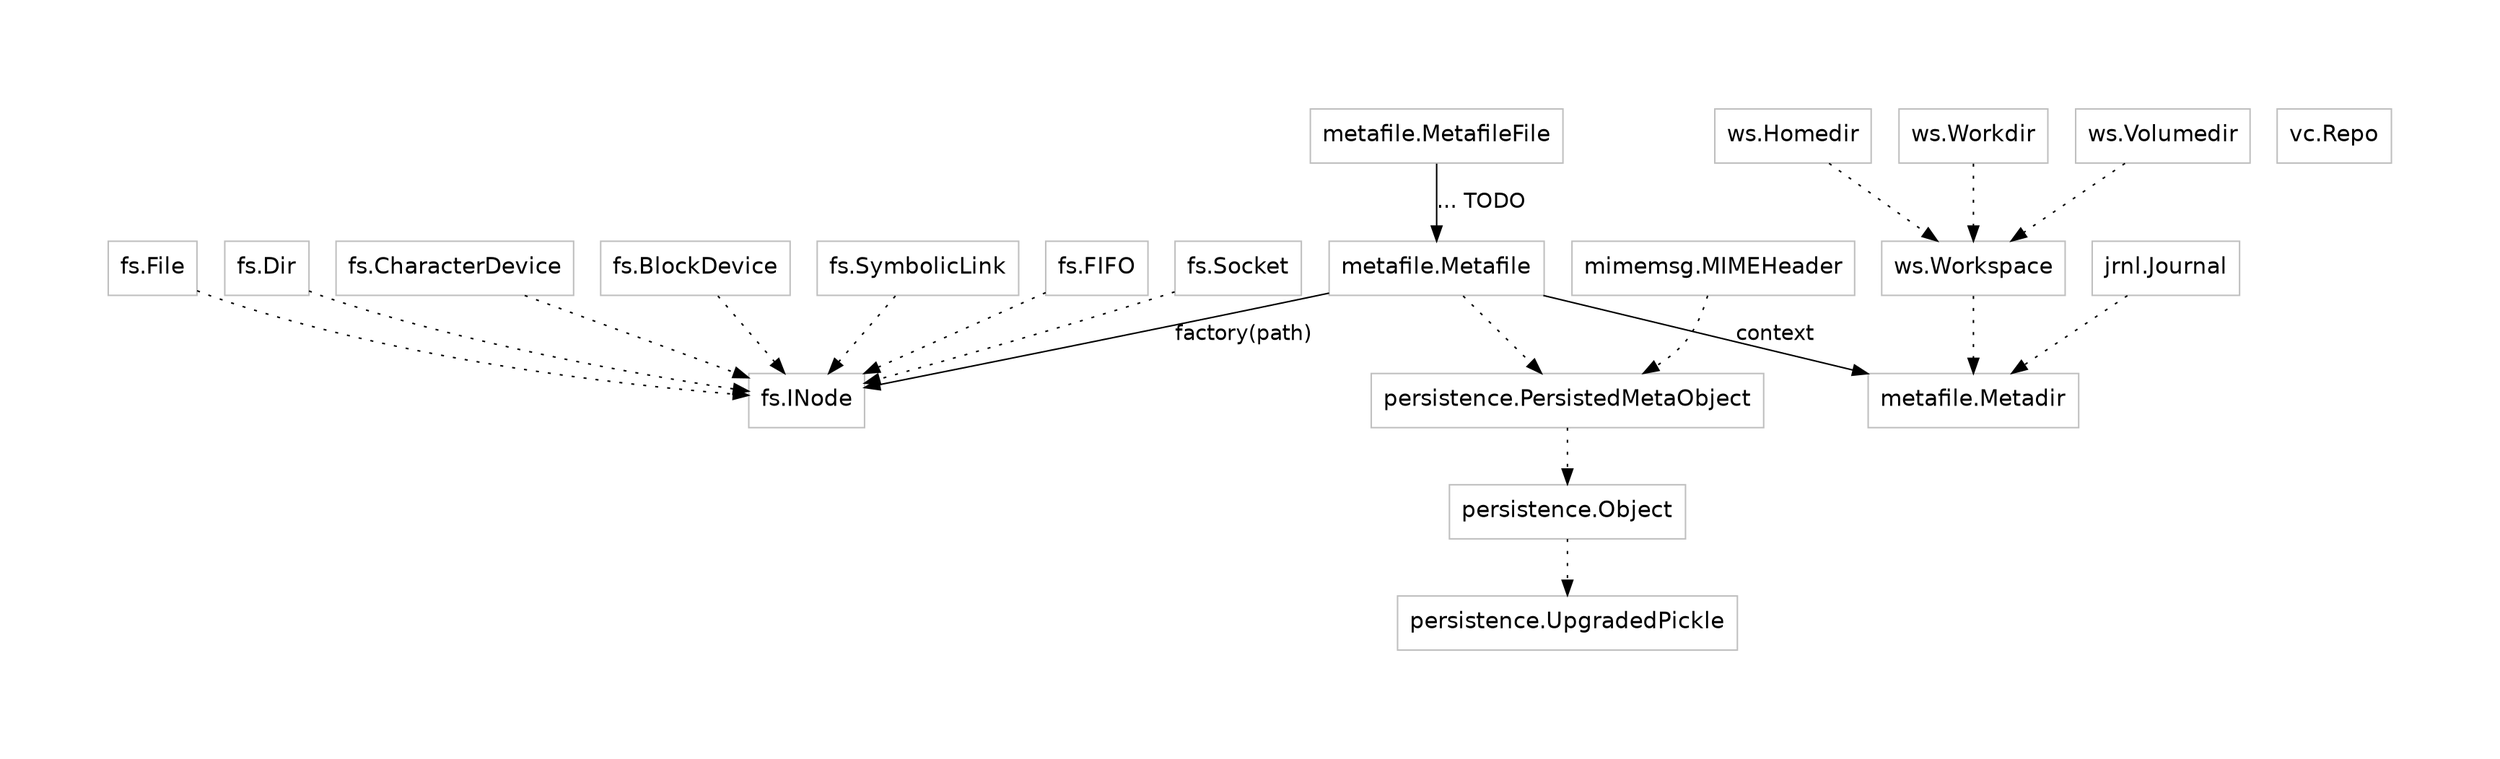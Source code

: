 digraph "doc_rsr_classes_en_dot" {
	graph [
		fontsize = "14"
		fontname = "Times-Roman"
		fontcolor = "black"
    pad = 1
	]
	node [
		fontsize = "15"
		fontname = "Bitstream Vera Sans"
		shape = "record"
		style = "solid"
		color = "grey"
	]
	edge [
		fontsize = "14"
		fontname = "Bitstream Vera Sans"
		style = "dotted"
		weight = "4"
	]

	"persistence.UpgradedPickle" ;
	"persistence.Object" -> "persistence.UpgradedPickle";
	//"persistence.Object" -> "object";
	"persistence.PersistedMetaObject" -> "persistence.Object" ;

	"mimemsg.MIMEHeader" -> "persistence.PersistedMetaObject" ;

	"fs.INode" ;
	"fs.File" -> "fs.INode" ;
	"fs.Dir" -> "fs.INode" ;
	"fs.CharacterDevice" -> "fs.INode" ;
	"fs.BlockDevice" -> "fs.INode" ;
	"fs.SymbolicLink" -> "fs.INode" ;
	"fs.FIFO" -> "fs.INode" ;
	"fs.Socket" -> "fs.INode" ;

	//"metafile.MetaProperty" ;
	//"metafile.MetaContentLocationProperty" -> "metafile.MetaProperty" ;

	//"metafile.MetaResolver" ;
	//"metafile.SHA1Sum" ;
	"metafile.Metafile" -> "persistence.PersistedMetaObject" ;
	"metafile.MetafileFile" ;
	"metafile.Metadir" ;
	//"metafile.Meta" ;

	"ws.Workspace" -> "metafile.Metadir" ;
	"ws.Homedir" -> "ws.Workspace" ;
	"ws.Workdir" -> "ws.Workspace" ;
	"ws.Volumedir" -> "ws.Workspace" ;

	"jrnl.Journal" -> "metafile.Metadir" ;

  "vc.Repo" ;

  edge [ style="normal" ] ;

  "metafile.Metafile" -> "fs.INode" [ label="factory(path)" ];
  "metafile.Metafile" -> "metafile.Metadir" [ label="context" ];
  "metafile.MetafileFile" -> "metafile.Metafile" [ label="... TODO" ];

  //"metafile.Meta" -> "metafile.Metafile" [ label="" ];
  //"metafile.Meta" -> "metafile.MetafileFile" [ label="" ];
  //"metafile.Meta" -> "metafile.MetaResolver" [ label="" ];
}


